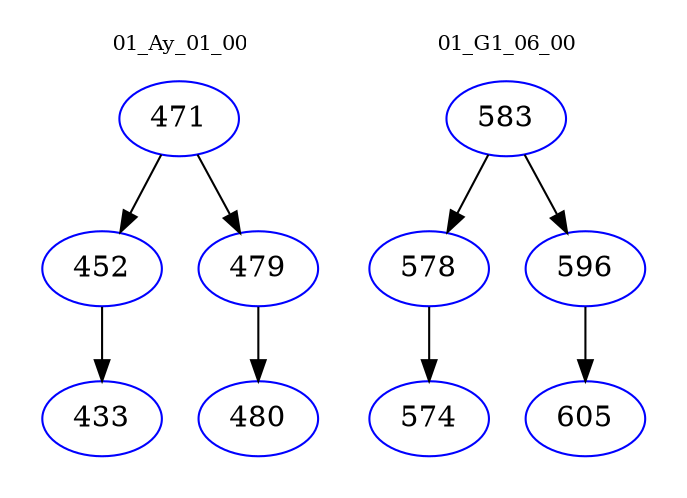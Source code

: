 digraph{
subgraph cluster_0 {
color = white
label = "01_Ay_01_00";
fontsize=10;
T0_471 [label="471", color="blue"]
T0_471 -> T0_452 [color="black"]
T0_452 [label="452", color="blue"]
T0_452 -> T0_433 [color="black"]
T0_433 [label="433", color="blue"]
T0_471 -> T0_479 [color="black"]
T0_479 [label="479", color="blue"]
T0_479 -> T0_480 [color="black"]
T0_480 [label="480", color="blue"]
}
subgraph cluster_1 {
color = white
label = "01_G1_06_00";
fontsize=10;
T1_583 [label="583", color="blue"]
T1_583 -> T1_578 [color="black"]
T1_578 [label="578", color="blue"]
T1_578 -> T1_574 [color="black"]
T1_574 [label="574", color="blue"]
T1_583 -> T1_596 [color="black"]
T1_596 [label="596", color="blue"]
T1_596 -> T1_605 [color="black"]
T1_605 [label="605", color="blue"]
}
}
